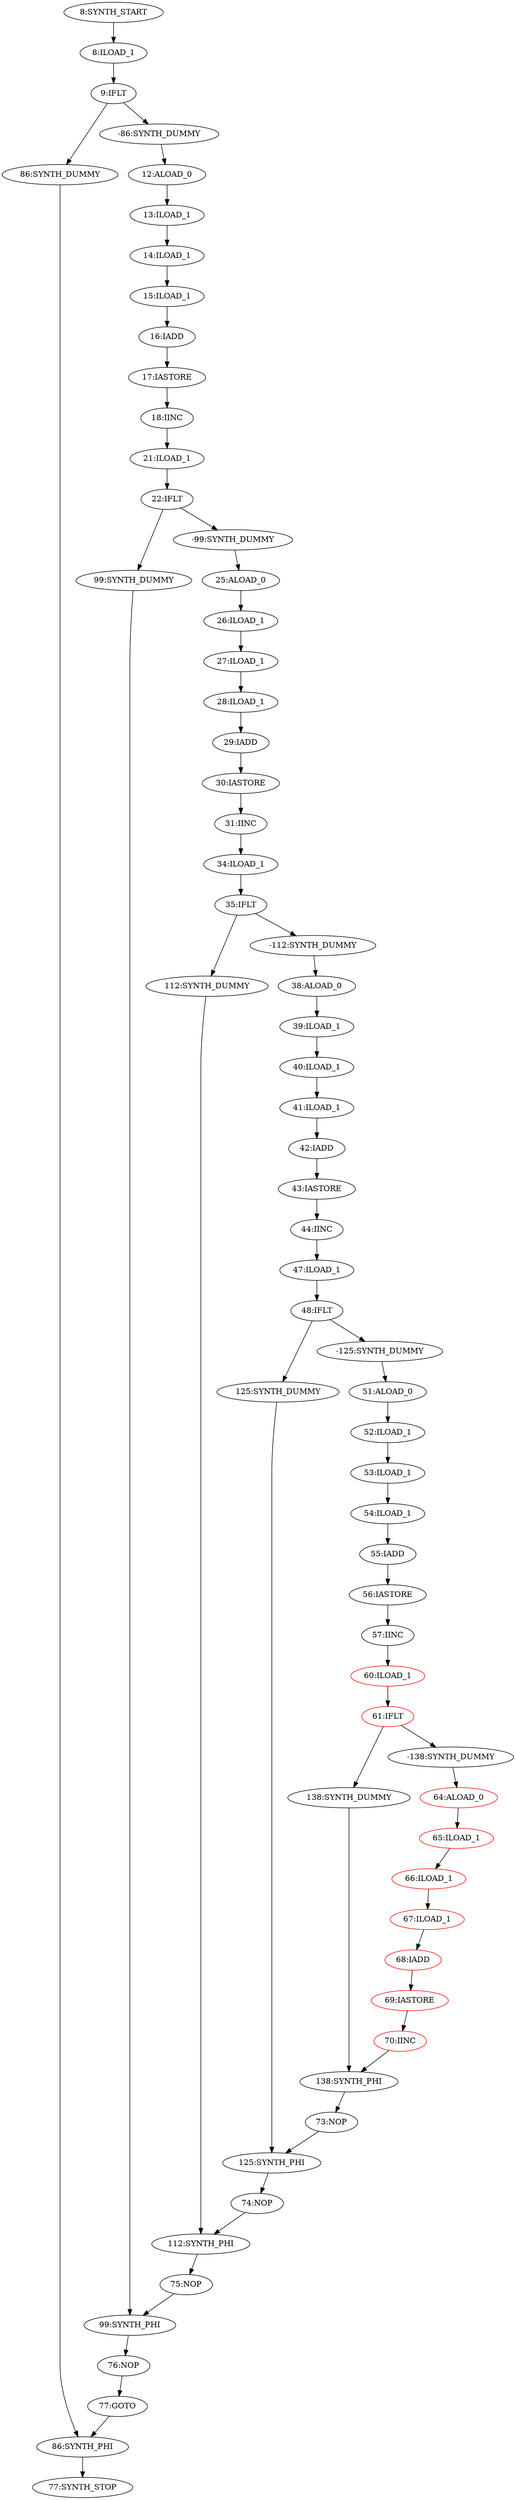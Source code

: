 digraph{
"8:SYNTH_START" -> "8:ILOAD_1";
"8:ILOAD_1" -> "9:IFLT";
"9:IFLT" -> "86:SYNTH_DUMMY";
"9:IFLT" -> "-86:SYNTH_DUMMY";
"86:SYNTH_DUMMY" -> "86:SYNTH_PHI";
"-86:SYNTH_DUMMY" -> "12:ALOAD_0";
"12:ALOAD_0" -> "13:ILOAD_1";
"13:ILOAD_1" -> "14:ILOAD_1";
"14:ILOAD_1" -> "15:ILOAD_1";
"15:ILOAD_1" -> "16:IADD";
"16:IADD" -> "17:IASTORE";
"17:IASTORE" -> "18:IINC";
"18:IINC" -> "21:ILOAD_1";
"21:ILOAD_1" -> "22:IFLT";
"22:IFLT" -> "99:SYNTH_DUMMY";
"22:IFLT" -> "-99:SYNTH_DUMMY";
"99:SYNTH_DUMMY" -> "99:SYNTH_PHI";
"-99:SYNTH_DUMMY" -> "25:ALOAD_0";
"25:ALOAD_0" -> "26:ILOAD_1";
"76:NOP" -> "77:GOTO";
"77:GOTO" -> "86:SYNTH_PHI";
"26:ILOAD_1" -> "27:ILOAD_1";
"27:ILOAD_1" -> "28:ILOAD_1";
"28:ILOAD_1" -> "29:IADD";
"29:IADD" -> "30:IASTORE";
"30:IASTORE" -> "31:IINC";
"31:IINC" -> "34:ILOAD_1";
"34:ILOAD_1" -> "35:IFLT";
"35:IFLT" -> "112:SYNTH_DUMMY";
"35:IFLT" -> "-112:SYNTH_DUMMY";
"112:SYNTH_DUMMY" -> "112:SYNTH_PHI";
"-112:SYNTH_DUMMY" -> "38:ALOAD_0";
"38:ALOAD_0" -> "39:ILOAD_1";
"75:NOP" -> "99:SYNTH_PHI";
"39:ILOAD_1" -> "40:ILOAD_1";
"40:ILOAD_1" -> "41:ILOAD_1";
"41:ILOAD_1" -> "42:IADD";
"42:IADD" -> "43:IASTORE";
"43:IASTORE" -> "44:IINC";
"44:IINC" -> "47:ILOAD_1";
"47:ILOAD_1" -> "48:IFLT";
"48:IFLT" -> "125:SYNTH_DUMMY";
"48:IFLT" -> "-125:SYNTH_DUMMY";
"125:SYNTH_DUMMY" -> "125:SYNTH_PHI";
"-125:SYNTH_DUMMY" -> "51:ALOAD_0";
"51:ALOAD_0" -> "52:ILOAD_1";
"74:NOP" -> "112:SYNTH_PHI";
"52:ILOAD_1" -> "53:ILOAD_1";
"53:ILOAD_1" -> "54:ILOAD_1";
"54:ILOAD_1" -> "55:IADD";
"55:IADD" -> "56:IASTORE";
"56:IASTORE" -> "57:IINC";
"57:IINC" -> "60:ILOAD_1";
"60:ILOAD_1" [color = red];
"60:ILOAD_1" -> "61:IFLT";
"61:IFLT" [color = red];
"61:IFLT" -> "138:SYNTH_DUMMY";
"61:IFLT" -> "-138:SYNTH_DUMMY";
"138:SYNTH_DUMMY" -> "138:SYNTH_PHI";
"-138:SYNTH_DUMMY" -> "64:ALOAD_0";
"64:ALOAD_0" [color = red];
"64:ALOAD_0" -> "65:ILOAD_1";
"73:NOP" -> "125:SYNTH_PHI";
"65:ILOAD_1" [color = red];
"65:ILOAD_1" -> "66:ILOAD_1";
"66:ILOAD_1" [color = red];
"66:ILOAD_1" -> "67:ILOAD_1";
"67:ILOAD_1" [color = red];
"67:ILOAD_1" -> "68:IADD";
"68:IADD" [color = red];
"68:IADD" -> "69:IASTORE";
"69:IASTORE" [color = red];
"69:IASTORE" -> "70:IINC";
"70:IINC" [color = red];
"70:IINC" -> "138:SYNTH_PHI";
"138:SYNTH_PHI" -> "73:NOP";
"125:SYNTH_PHI" -> "74:NOP";
"112:SYNTH_PHI" -> "75:NOP";
"99:SYNTH_PHI" -> "76:NOP";
"86:SYNTH_PHI" -> "77:SYNTH_STOP";
}